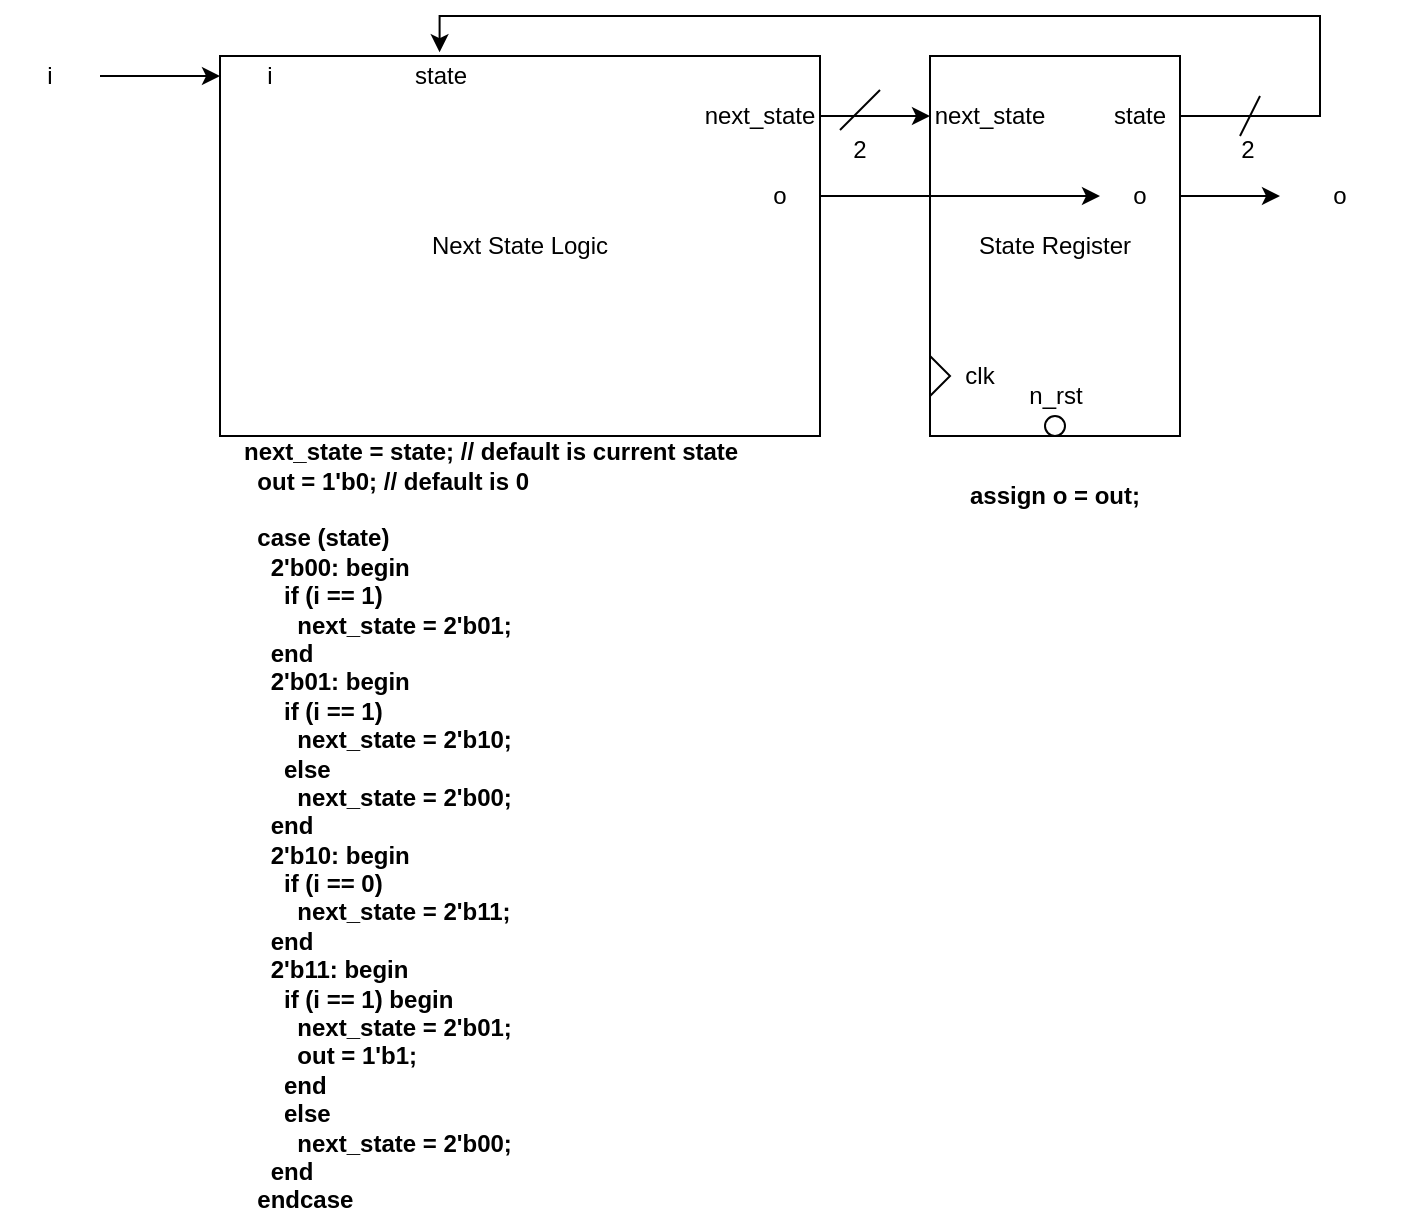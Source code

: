 <mxfile version="14.4.3" type="device"><diagram id="CVGHF5gDGzdaB_1frSdl" name="Page-1"><mxGraphModel dx="858" dy="695" grid="1" gridSize="10" guides="1" tooltips="1" connect="1" arrows="1" fold="1" page="1" pageScale="1" pageWidth="850" pageHeight="1100" math="0" shadow="0"><root><mxCell id="0"/><mxCell id="1" parent="0"/><mxCell id="DGBTMkolTGjjYIkM0pVO-1" value="State Register" style="rounded=0;whiteSpace=wrap;html=1;" vertex="1" parent="1"><mxGeometry x="535" y="160" width="125" height="190" as="geometry"/></mxCell><mxCell id="DGBTMkolTGjjYIkM0pVO-2" value="" style="triangle;whiteSpace=wrap;html=1;" vertex="1" parent="1"><mxGeometry x="535" y="310" width="10" height="20" as="geometry"/></mxCell><mxCell id="DGBTMkolTGjjYIkM0pVO-3" value="" style="ellipse;whiteSpace=wrap;html=1;aspect=fixed;" vertex="1" parent="1"><mxGeometry x="592.5" y="340" width="10" height="10" as="geometry"/></mxCell><mxCell id="DGBTMkolTGjjYIkM0pVO-4" value="clk" style="text;html=1;strokeColor=none;fillColor=none;align=center;verticalAlign=middle;whiteSpace=wrap;rounded=0;" vertex="1" parent="1"><mxGeometry x="545" y="310" width="30" height="20" as="geometry"/></mxCell><mxCell id="DGBTMkolTGjjYIkM0pVO-5" value="n_rst" style="text;html=1;strokeColor=none;fillColor=none;align=center;verticalAlign=middle;whiteSpace=wrap;rounded=0;" vertex="1" parent="1"><mxGeometry x="582.5" y="320" width="30" height="20" as="geometry"/></mxCell><mxCell id="DGBTMkolTGjjYIkM0pVO-6" value="" style="edgeStyle=orthogonalEdgeStyle;rounded=0;orthogonalLoop=1;jettySize=auto;html=1;entryX=0.366;entryY=-0.01;entryDx=0;entryDy=0;entryPerimeter=0;" edge="1" parent="1" source="DGBTMkolTGjjYIkM0pVO-7" target="DGBTMkolTGjjYIkM0pVO-8"><mxGeometry x="-0.8" relative="1" as="geometry"><Array as="points"><mxPoint x="730" y="190"/><mxPoint x="730" y="140"/><mxPoint x="290" y="140"/></Array><mxPoint as="offset"/></mxGeometry></mxCell><mxCell id="DGBTMkolTGjjYIkM0pVO-7" value="state" style="text;html=1;strokeColor=none;fillColor=none;align=center;verticalAlign=middle;whiteSpace=wrap;rounded=0;" vertex="1" parent="1"><mxGeometry x="620" y="180" width="40" height="20" as="geometry"/></mxCell><mxCell id="DGBTMkolTGjjYIkM0pVO-8" value="Next State Logic" style="rounded=0;whiteSpace=wrap;html=1;" vertex="1" parent="1"><mxGeometry x="180" y="160" width="300" height="190" as="geometry"/></mxCell><mxCell id="DGBTMkolTGjjYIkM0pVO-9" value="next_state" style="text;html=1;strokeColor=none;fillColor=none;align=center;verticalAlign=middle;whiteSpace=wrap;rounded=0;" vertex="1" parent="1"><mxGeometry x="535" y="180" width="60" height="20" as="geometry"/></mxCell><mxCell id="DGBTMkolTGjjYIkM0pVO-10" style="edgeStyle=orthogonalEdgeStyle;rounded=0;orthogonalLoop=1;jettySize=auto;html=1;entryX=0;entryY=0.5;entryDx=0;entryDy=0;" edge="1" parent="1" source="DGBTMkolTGjjYIkM0pVO-11" target="DGBTMkolTGjjYIkM0pVO-9"><mxGeometry relative="1" as="geometry"/></mxCell><mxCell id="DGBTMkolTGjjYIkM0pVO-11" value="next_state" style="text;html=1;strokeColor=none;fillColor=none;align=center;verticalAlign=middle;whiteSpace=wrap;rounded=0;" vertex="1" parent="1"><mxGeometry x="420" y="180" width="60" height="20" as="geometry"/></mxCell><mxCell id="DGBTMkolTGjjYIkM0pVO-12" value="state" style="text;html=1;strokeColor=none;fillColor=none;align=center;verticalAlign=middle;whiteSpace=wrap;rounded=0;" vertex="1" parent="1"><mxGeometry x="272.5" y="165" width="35" height="10" as="geometry"/></mxCell><mxCell id="DGBTMkolTGjjYIkM0pVO-13" value="i" style="text;html=1;strokeColor=none;fillColor=none;align=center;verticalAlign=middle;whiteSpace=wrap;rounded=0;" vertex="1" parent="1"><mxGeometry x="180" y="160" width="50" height="20" as="geometry"/></mxCell><mxCell id="DGBTMkolTGjjYIkM0pVO-14" style="edgeStyle=orthogonalEdgeStyle;rounded=0;orthogonalLoop=1;jettySize=auto;html=1;entryX=0;entryY=0.5;entryDx=0;entryDy=0;" edge="1" parent="1" source="DGBTMkolTGjjYIkM0pVO-15" target="DGBTMkolTGjjYIkM0pVO-13"><mxGeometry relative="1" as="geometry"/></mxCell><mxCell id="DGBTMkolTGjjYIkM0pVO-15" value="i" style="text;html=1;strokeColor=none;fillColor=none;align=center;verticalAlign=middle;whiteSpace=wrap;rounded=0;" vertex="1" parent="1"><mxGeometry x="70" y="160" width="50" height="20" as="geometry"/></mxCell><mxCell id="DGBTMkolTGjjYIkM0pVO-16" value="" style="endArrow=none;html=1;" edge="1" parent="1"><mxGeometry width="50" height="50" relative="1" as="geometry"><mxPoint x="690" y="200" as="sourcePoint"/><mxPoint x="700" y="180" as="targetPoint"/></mxGeometry></mxCell><mxCell id="DGBTMkolTGjjYIkM0pVO-17" value="&lt;div align=&quot;left&quot;&gt;&lt;div align=&quot;left&quot;&gt;&lt;div align=&quot;left&quot;&gt;next_state = state; // default is current state&lt;/div&gt;&lt;div align=&quot;left&quot;&gt;&amp;nbsp; out = 1'b0; // default is 0&lt;/div&gt;&lt;div align=&quot;left&quot;&gt;&amp;nbsp;&amp;nbsp;&lt;/div&gt;&lt;div align=&quot;left&quot;&gt;&amp;nbsp; case (state)&lt;/div&gt;&lt;div align=&quot;left&quot;&gt;&amp;nbsp; &amp;nbsp; 2'b00: begin&lt;/div&gt;&lt;div align=&quot;left&quot;&gt;&amp;nbsp; &amp;nbsp; &amp;nbsp; if (i == 1)&lt;/div&gt;&lt;div align=&quot;left&quot;&gt;&amp;nbsp; &amp;nbsp; &amp;nbsp; &amp;nbsp; next_state = 2'b01;&lt;/div&gt;&lt;div align=&quot;left&quot;&gt;&amp;nbsp; &amp;nbsp; end&lt;/div&gt;&lt;div align=&quot;left&quot;&gt;&amp;nbsp; &amp;nbsp; 2'b01: begin&lt;/div&gt;&lt;div align=&quot;left&quot;&gt;&amp;nbsp; &amp;nbsp; &amp;nbsp; if (i == 1)&lt;/div&gt;&lt;div align=&quot;left&quot;&gt;&amp;nbsp; &amp;nbsp; &amp;nbsp; &amp;nbsp; next_state = 2'b10;&lt;/div&gt;&lt;div align=&quot;left&quot;&gt;&amp;nbsp; &amp;nbsp; &amp;nbsp; else&lt;/div&gt;&lt;div align=&quot;left&quot;&gt;&amp;nbsp; &amp;nbsp; &amp;nbsp; &amp;nbsp; next_state = 2'b00;&lt;/div&gt;&lt;div align=&quot;left&quot;&gt;&amp;nbsp; &amp;nbsp; end&lt;/div&gt;&lt;div align=&quot;left&quot;&gt;&amp;nbsp; &amp;nbsp; 2'b10: begin&lt;/div&gt;&lt;div align=&quot;left&quot;&gt;&amp;nbsp; &amp;nbsp; &amp;nbsp; if (i == 0)&lt;/div&gt;&lt;div align=&quot;left&quot;&gt;&amp;nbsp; &amp;nbsp; &amp;nbsp; &amp;nbsp; next_state = 2'b11;&lt;/div&gt;&lt;div align=&quot;left&quot;&gt;&amp;nbsp; &amp;nbsp; end&lt;/div&gt;&lt;div align=&quot;left&quot;&gt;&amp;nbsp; &amp;nbsp; 2'b11: begin&lt;/div&gt;&lt;div align=&quot;left&quot;&gt;&amp;nbsp; &amp;nbsp; &amp;nbsp; if (i == 1) begin&lt;/div&gt;&lt;div align=&quot;left&quot;&gt;&amp;nbsp; &amp;nbsp; &amp;nbsp; &amp;nbsp; next_state = 2'b01;&lt;/div&gt;&lt;div align=&quot;left&quot;&gt;&amp;nbsp; &amp;nbsp; &amp;nbsp; &amp;nbsp; out = 1'b1;&lt;/div&gt;&lt;div align=&quot;left&quot;&gt;&amp;nbsp; &amp;nbsp; &amp;nbsp; end&lt;/div&gt;&lt;div align=&quot;left&quot;&gt;&amp;nbsp; &amp;nbsp; &amp;nbsp; else&lt;/div&gt;&lt;div align=&quot;left&quot;&gt;&amp;nbsp; &amp;nbsp; &amp;nbsp; &amp;nbsp; next_state = 2'b00;&lt;/div&gt;&lt;div align=&quot;left&quot;&gt;&amp;nbsp; &amp;nbsp; end&lt;/div&gt;&lt;div align=&quot;left&quot;&gt;&amp;nbsp; endcase&lt;/div&gt;&lt;/div&gt;&lt;/div&gt;" style="text;html=1;strokeColor=none;fillColor=none;align=left;verticalAlign=middle;whiteSpace=wrap;rounded=0;fontStyle=1" vertex="1" parent="1"><mxGeometry x="190" y="350" width="280" height="390" as="geometry"/></mxCell><mxCell id="DGBTMkolTGjjYIkM0pVO-18" value="2" style="text;html=1;strokeColor=none;fillColor=none;align=center;verticalAlign=middle;whiteSpace=wrap;rounded=0;" vertex="1" parent="1"><mxGeometry x="689" y="202" width="10" height="10" as="geometry"/></mxCell><mxCell id="DGBTMkolTGjjYIkM0pVO-19" style="edgeStyle=orthogonalEdgeStyle;rounded=0;orthogonalLoop=1;jettySize=auto;html=1;" edge="1" parent="1" source="DGBTMkolTGjjYIkM0pVO-20"><mxGeometry relative="1" as="geometry"><mxPoint x="710" y="230" as="targetPoint"/></mxGeometry></mxCell><mxCell id="DGBTMkolTGjjYIkM0pVO-20" value="o" style="text;html=1;strokeColor=none;fillColor=none;align=center;verticalAlign=middle;whiteSpace=wrap;rounded=0;" vertex="1" parent="1"><mxGeometry x="620" y="220" width="40" height="20" as="geometry"/></mxCell><mxCell id="DGBTMkolTGjjYIkM0pVO-21" value="o" style="text;html=1;strokeColor=none;fillColor=none;align=center;verticalAlign=middle;whiteSpace=wrap;rounded=0;" vertex="1" parent="1"><mxGeometry x="710" y="220" width="60" height="20" as="geometry"/></mxCell><mxCell id="DGBTMkolTGjjYIkM0pVO-22" value="" style="endArrow=none;html=1;" edge="1" parent="1"><mxGeometry width="50" height="50" relative="1" as="geometry"><mxPoint x="490" y="197" as="sourcePoint"/><mxPoint x="510" y="177" as="targetPoint"/></mxGeometry></mxCell><mxCell id="DGBTMkolTGjjYIkM0pVO-23" value="2" style="text;html=1;strokeColor=none;fillColor=none;align=center;verticalAlign=middle;whiteSpace=wrap;rounded=0;" vertex="1" parent="1"><mxGeometry x="490.0" y="197" width="20" height="20" as="geometry"/></mxCell><mxCell id="DGBTMkolTGjjYIkM0pVO-24" value="&lt;div align=&quot;left&quot;&gt;&lt;div align=&quot;left&quot;&gt;assign o = out;&lt;/div&gt;&lt;/div&gt;" style="text;html=1;strokeColor=none;fillColor=none;align=left;verticalAlign=middle;whiteSpace=wrap;rounded=0;fontStyle=1" vertex="1" parent="1"><mxGeometry x="552.5" y="360" width="90" height="40" as="geometry"/></mxCell><mxCell id="DGBTMkolTGjjYIkM0pVO-26" style="edgeStyle=orthogonalEdgeStyle;rounded=0;orthogonalLoop=1;jettySize=auto;html=1;" edge="1" parent="1" source="DGBTMkolTGjjYIkM0pVO-25" target="DGBTMkolTGjjYIkM0pVO-20"><mxGeometry relative="1" as="geometry"/></mxCell><mxCell id="DGBTMkolTGjjYIkM0pVO-25" value="o" style="text;html=1;strokeColor=none;fillColor=none;align=center;verticalAlign=middle;whiteSpace=wrap;rounded=0;" vertex="1" parent="1"><mxGeometry x="440" y="220" width="40" height="20" as="geometry"/></mxCell></root></mxGraphModel></diagram></mxfile>